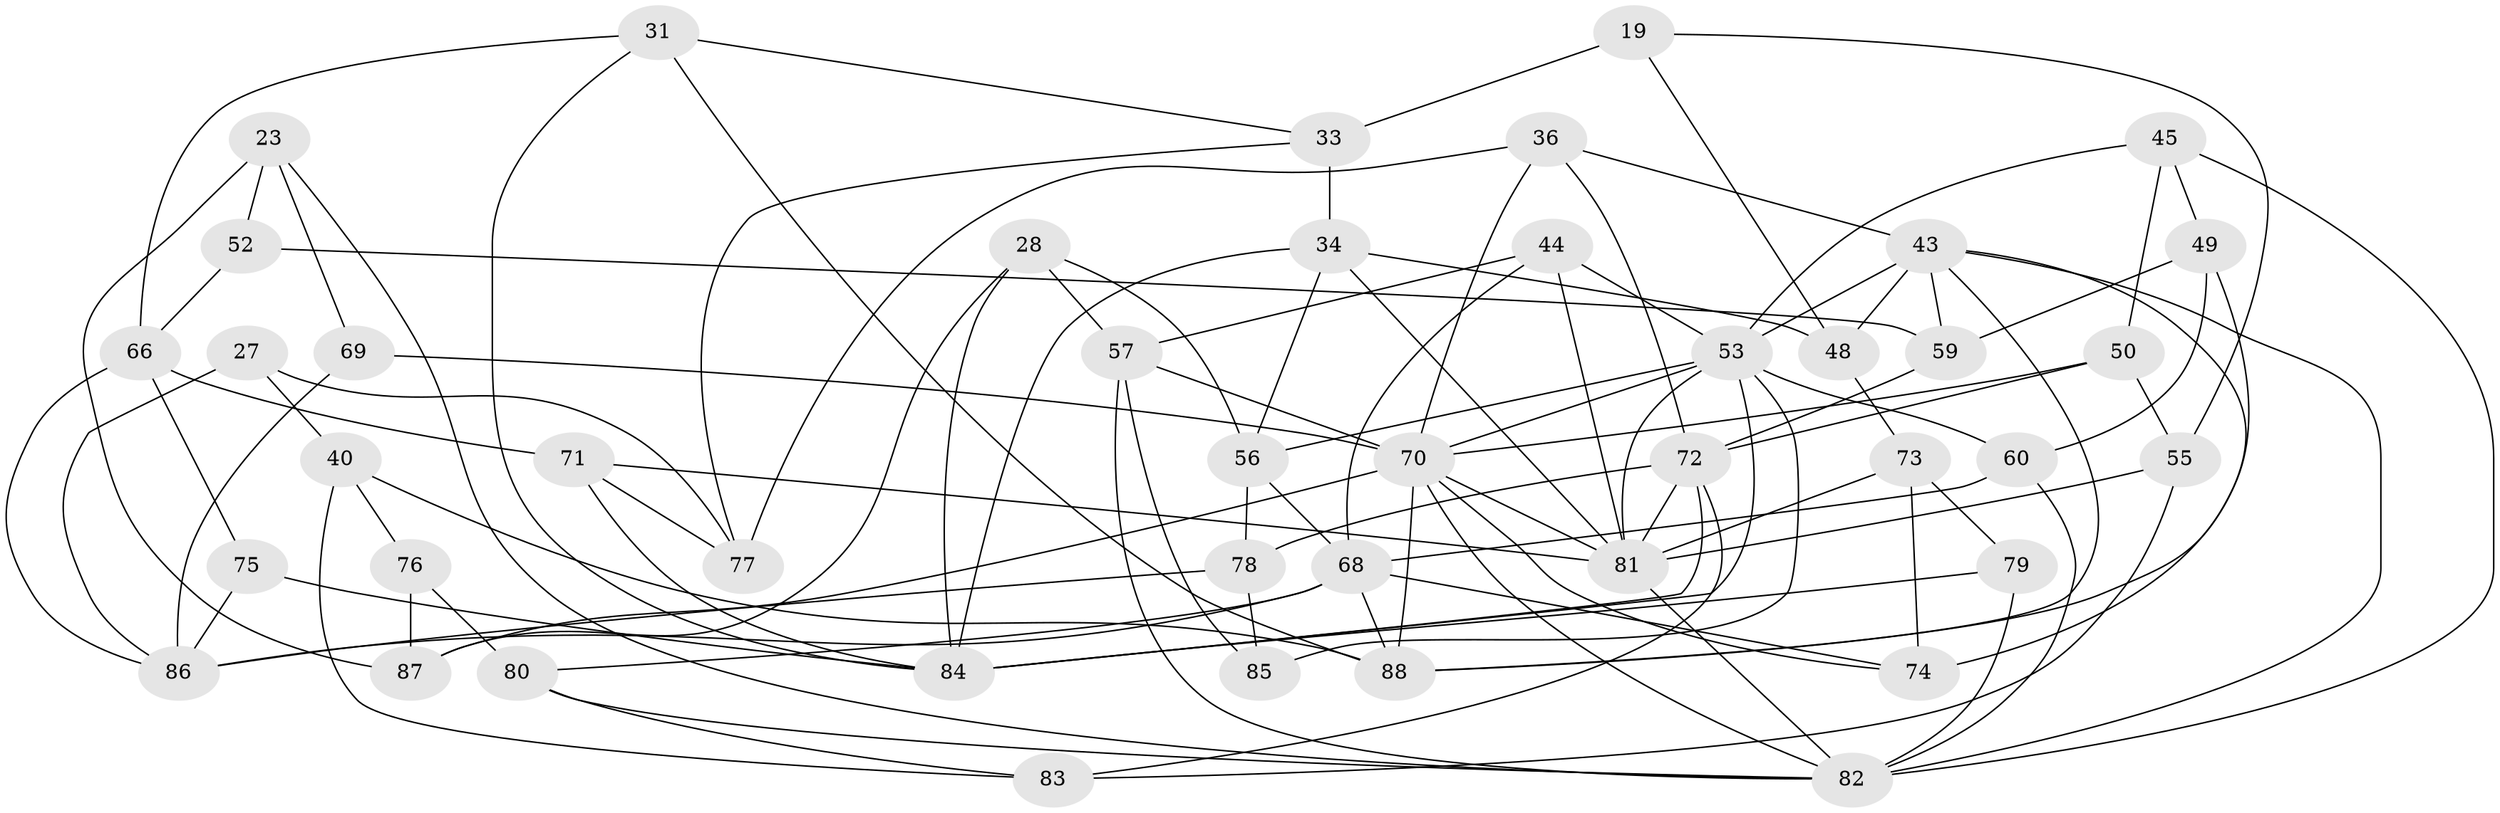 // original degree distribution, {4: 1.0}
// Generated by graph-tools (version 1.1) at 2025/58/03/09/25 04:58:52]
// undirected, 44 vertices, 105 edges
graph export_dot {
graph [start="1"]
  node [color=gray90,style=filled];
  19;
  23;
  27;
  28 [super="+14"];
  31;
  33 [super="+16"];
  34 [super="+25"];
  36 [super="+21"];
  40;
  43 [super="+1+12+24"];
  44 [super="+42"];
  45;
  48;
  49;
  50;
  52;
  53 [super="+18+51"];
  55;
  56 [super="+2"];
  57 [super="+35"];
  59;
  60;
  66 [super="+29"];
  68 [super="+4+39+63"];
  69;
  70 [super="+64"];
  71;
  72 [super="+58"];
  73;
  74;
  75;
  76;
  77;
  78;
  79;
  80 [super="+6"];
  81 [super="+62"];
  82 [super="+32+67"];
  83;
  84 [super="+54"];
  85;
  86 [super="+22+38"];
  87;
  88 [super="+61+65"];
  19 -- 33 [weight=2];
  19 -- 48;
  19 -- 55;
  23 -- 52;
  23 -- 69;
  23 -- 87;
  23 -- 82;
  27 -- 40;
  27 -- 77;
  27 -- 86 [weight=2];
  28 -- 87;
  28 -- 56 [weight=2];
  28 -- 84 [weight=2];
  28 -- 57;
  31 -- 33;
  31 -- 66;
  31 -- 88;
  31 -- 84;
  33 -- 34 [weight=2];
  33 -- 77;
  34 -- 48;
  34 -- 81;
  34 -- 56;
  34 -- 84;
  36 -- 77;
  36 -- 70 [weight=2];
  36 -- 72 [weight=2];
  36 -- 43;
  40 -- 76;
  40 -- 88;
  40 -- 83;
  43 -- 74;
  43 -- 48;
  43 -- 59;
  43 -- 53 [weight=3];
  43 -- 82 [weight=2];
  43 -- 88;
  44 -- 68 [weight=2];
  44 -- 53 [weight=2];
  44 -- 57 [weight=2];
  44 -- 81 [weight=2];
  45 -- 49;
  45 -- 50;
  45 -- 82;
  45 -- 53;
  48 -- 73;
  49 -- 59;
  49 -- 60;
  49 -- 88;
  50 -- 55;
  50 -- 70;
  50 -- 72;
  52 -- 66 [weight=2];
  52 -- 59;
  53 -- 81 [weight=3];
  53 -- 60;
  53 -- 85 [weight=2];
  53 -- 70;
  53 -- 84 [weight=2];
  53 -- 56;
  55 -- 83;
  55 -- 81;
  56 -- 78;
  56 -- 68;
  57 -- 85;
  57 -- 70;
  57 -- 82;
  59 -- 72;
  60 -- 68;
  60 -- 82;
  66 -- 75;
  66 -- 71;
  66 -- 86;
  68 -- 74;
  68 -- 88 [weight=2];
  68 -- 80;
  68 -- 86 [weight=2];
  69 -- 86 [weight=2];
  69 -- 70;
  70 -- 74;
  70 -- 81;
  70 -- 82;
  70 -- 87;
  70 -- 88 [weight=2];
  71 -- 77;
  71 -- 84;
  71 -- 81;
  72 -- 78;
  72 -- 83;
  72 -- 84;
  72 -- 81;
  73 -- 79;
  73 -- 74;
  73 -- 81;
  75 -- 84;
  75 -- 86 [weight=2];
  76 -- 87;
  76 -- 80 [weight=2];
  78 -- 85;
  78 -- 86;
  79 -- 82 [weight=2];
  79 -- 84;
  80 -- 83;
  80 -- 82 [weight=2];
  81 -- 82;
}
